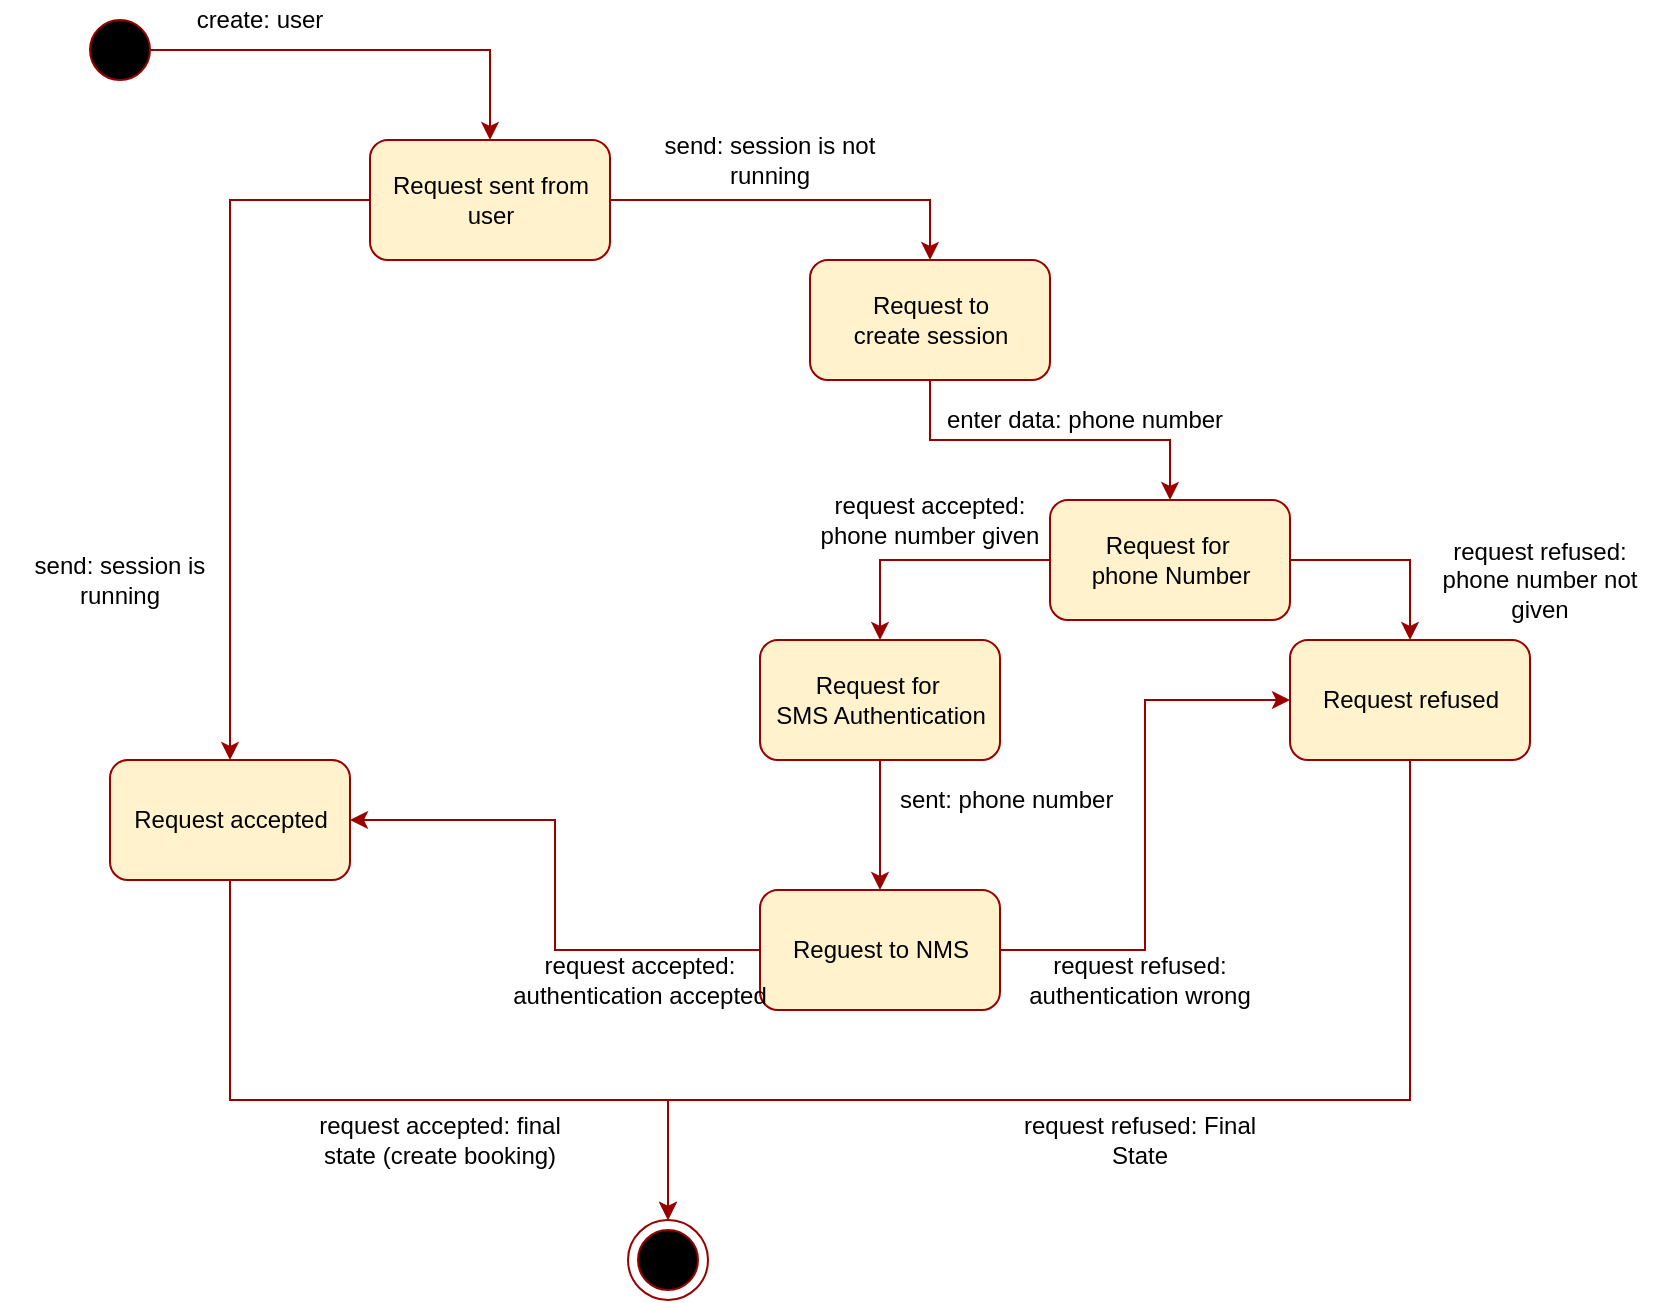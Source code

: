 <mxfile version="13.9.0" type="device"><diagram id="IOYvnLf18YRkv5UihlD5" name="Page-1"><mxGraphModel dx="1014" dy="567" grid="1" gridSize="10" guides="1" tooltips="1" connect="1" arrows="1" fold="1" page="1" pageScale="1" pageWidth="827" pageHeight="1169" math="0" shadow="0"><root><mxCell id="0"/><mxCell id="1" parent="0"/><mxCell id="82LHbA0TZDrWuhAVo5Dp-8" style="edgeStyle=orthogonalEdgeStyle;rounded=0;orthogonalLoop=1;jettySize=auto;html=1;entryX=0.5;entryY=0;entryDx=0;entryDy=0;strokeColor=#990000;" edge="1" parent="1" source="82LHbA0TZDrWuhAVo5Dp-1" target="82LHbA0TZDrWuhAVo5Dp-5"><mxGeometry relative="1" as="geometry"/></mxCell><mxCell id="82LHbA0TZDrWuhAVo5Dp-10" style="edgeStyle=orthogonalEdgeStyle;rounded=0;orthogonalLoop=1;jettySize=auto;html=1;exitX=0;exitY=0.5;exitDx=0;exitDy=0;strokeColor=#990000;" edge="1" parent="1" source="82LHbA0TZDrWuhAVo5Dp-1" target="82LHbA0TZDrWuhAVo5Dp-6"><mxGeometry relative="1" as="geometry"/></mxCell><mxCell id="82LHbA0TZDrWuhAVo5Dp-1" value="Request sent from &lt;br&gt;user" style="html=1;dashed=0;whitespace=wrap;rounded=1;fillColor=#fff2cc;strokeColor=#990000;" vertex="1" parent="1"><mxGeometry x="245" y="150" width="120" height="60" as="geometry"/></mxCell><mxCell id="82LHbA0TZDrWuhAVo5Dp-3" style="edgeStyle=orthogonalEdgeStyle;rounded=0;orthogonalLoop=1;jettySize=auto;html=1;exitX=1;exitY=0.5;exitDx=0;exitDy=0;strokeColor=#990000;" edge="1" parent="1" source="82LHbA0TZDrWuhAVo5Dp-2" target="82LHbA0TZDrWuhAVo5Dp-1"><mxGeometry relative="1" as="geometry"/></mxCell><mxCell id="82LHbA0TZDrWuhAVo5Dp-2" value="" style="shape=ellipse;html=1;dashed=0;whitespace=wrap;aspect=fixed;perimeter=ellipsePerimeter;rounded=1;strokeColor=#990000;strokeWidth=1;fillColor=#000000;" vertex="1" parent="1"><mxGeometry x="105" y="90" width="30" height="30" as="geometry"/></mxCell><mxCell id="82LHbA0TZDrWuhAVo5Dp-4" value="create: user" style="text;html=1;strokeColor=none;fillColor=none;align=center;verticalAlign=middle;whiteSpace=wrap;rounded=0;" vertex="1" parent="1"><mxGeometry x="145" y="80" width="90" height="20" as="geometry"/></mxCell><mxCell id="82LHbA0TZDrWuhAVo5Dp-14" style="edgeStyle=orthogonalEdgeStyle;rounded=0;orthogonalLoop=1;jettySize=auto;html=1;exitX=0.5;exitY=1;exitDx=0;exitDy=0;strokeColor=#990000;" edge="1" parent="1" source="82LHbA0TZDrWuhAVo5Dp-5" target="82LHbA0TZDrWuhAVo5Dp-13"><mxGeometry relative="1" as="geometry"/></mxCell><mxCell id="82LHbA0TZDrWuhAVo5Dp-5" value="Request to &lt;br&gt;create session" style="html=1;dashed=0;whitespace=wrap;rounded=1;fillColor=#fff2cc;strokeColor=#990000;" vertex="1" parent="1"><mxGeometry x="465" y="210" width="120" height="60" as="geometry"/></mxCell><mxCell id="82LHbA0TZDrWuhAVo5Dp-25" style="edgeStyle=orthogonalEdgeStyle;rounded=0;orthogonalLoop=1;jettySize=auto;html=1;exitX=0.5;exitY=1;exitDx=0;exitDy=0;entryX=0.5;entryY=0;entryDx=0;entryDy=0;strokeColor=#990000;" edge="1" parent="1" source="82LHbA0TZDrWuhAVo5Dp-6" target="82LHbA0TZDrWuhAVo5Dp-17"><mxGeometry relative="1" as="geometry"><Array as="points"><mxPoint x="175" y="630"/><mxPoint x="394" y="630"/></Array></mxGeometry></mxCell><mxCell id="82LHbA0TZDrWuhAVo5Dp-6" value="Request accepted" style="html=1;dashed=0;whitespace=wrap;rounded=1;fillColor=#fff2cc;strokeColor=#990000;" vertex="1" parent="1"><mxGeometry x="115" y="460" width="120" height="60" as="geometry"/></mxCell><mxCell id="82LHbA0TZDrWuhAVo5Dp-9" value="send: session is not running" style="text;html=1;strokeColor=none;fillColor=none;align=center;verticalAlign=middle;whiteSpace=wrap;rounded=0;" vertex="1" parent="1"><mxGeometry x="385" y="150" width="120" height="20" as="geometry"/></mxCell><mxCell id="82LHbA0TZDrWuhAVo5Dp-11" value="send: session is running" style="text;html=1;strokeColor=none;fillColor=none;align=center;verticalAlign=middle;whiteSpace=wrap;rounded=0;" vertex="1" parent="1"><mxGeometry x="60" y="360" width="120" height="20" as="geometry"/></mxCell><mxCell id="82LHbA0TZDrWuhAVo5Dp-19" style="edgeStyle=orthogonalEdgeStyle;rounded=0;orthogonalLoop=1;jettySize=auto;html=1;exitX=0;exitY=0.5;exitDx=0;exitDy=0;strokeColor=#990000;" edge="1" parent="1" source="82LHbA0TZDrWuhAVo5Dp-13" target="82LHbA0TZDrWuhAVo5Dp-18"><mxGeometry relative="1" as="geometry"/></mxCell><mxCell id="82LHbA0TZDrWuhAVo5Dp-22" style="edgeStyle=orthogonalEdgeStyle;rounded=0;orthogonalLoop=1;jettySize=auto;html=1;exitX=1;exitY=0.5;exitDx=0;exitDy=0;entryX=0.5;entryY=0;entryDx=0;entryDy=0;strokeColor=#990000;" edge="1" parent="1" source="82LHbA0TZDrWuhAVo5Dp-13" target="82LHbA0TZDrWuhAVo5Dp-21"><mxGeometry relative="1" as="geometry"/></mxCell><mxCell id="82LHbA0TZDrWuhAVo5Dp-13" value="Request for&amp;nbsp;&lt;br&gt;phone Number" style="html=1;dashed=0;whitespace=wrap;rounded=1;fillColor=#fff2cc;strokeColor=#990000;" vertex="1" parent="1"><mxGeometry x="585" y="330" width="120" height="60" as="geometry"/></mxCell><mxCell id="82LHbA0TZDrWuhAVo5Dp-15" value="enter data: phone number" style="text;html=1;strokeColor=none;fillColor=none;align=center;verticalAlign=middle;whiteSpace=wrap;rounded=0;" vertex="1" parent="1"><mxGeometry x="525" y="280" width="155" height="20" as="geometry"/></mxCell><mxCell id="82LHbA0TZDrWuhAVo5Dp-16" value="" style="shape=ellipse;html=1;dashed=0;whitespace=wrap;aspect=fixed;perimeter=ellipsePerimeter;rounded=1;strokeColor=#990000;strokeWidth=1;fillColor=#000000;" vertex="1" parent="1"><mxGeometry x="379" y="695" width="30" height="30" as="geometry"/></mxCell><mxCell id="82LHbA0TZDrWuhAVo5Dp-17" value="" style="shape=ellipse;html=1;dashed=0;whitespace=wrap;aspect=fixed;perimeter=ellipsePerimeter;rounded=1;strokeColor=#990000;strokeWidth=1;fillColor=none;" vertex="1" parent="1"><mxGeometry x="374" y="690" width="40" height="40" as="geometry"/></mxCell><mxCell id="82LHbA0TZDrWuhAVo5Dp-27" style="edgeStyle=orthogonalEdgeStyle;rounded=0;orthogonalLoop=1;jettySize=auto;html=1;exitX=0.5;exitY=1;exitDx=0;exitDy=0;strokeColor=#990000;" edge="1" parent="1" source="82LHbA0TZDrWuhAVo5Dp-18" target="82LHbA0TZDrWuhAVo5Dp-26"><mxGeometry relative="1" as="geometry"/></mxCell><mxCell id="82LHbA0TZDrWuhAVo5Dp-18" value="Request for&amp;nbsp;&lt;br&gt;SMS Authentication" style="html=1;dashed=0;whitespace=wrap;rounded=1;fillColor=#fff2cc;strokeColor=#990000;" vertex="1" parent="1"><mxGeometry x="440" y="400" width="120" height="60" as="geometry"/></mxCell><mxCell id="82LHbA0TZDrWuhAVo5Dp-20" value="request accepted: phone number given" style="text;html=1;strokeColor=none;fillColor=none;align=center;verticalAlign=middle;whiteSpace=wrap;rounded=0;" vertex="1" parent="1"><mxGeometry x="465" y="330" width="120" height="20" as="geometry"/></mxCell><mxCell id="82LHbA0TZDrWuhAVo5Dp-24" style="edgeStyle=orthogonalEdgeStyle;rounded=0;orthogonalLoop=1;jettySize=auto;html=1;exitX=0.5;exitY=1;exitDx=0;exitDy=0;entryX=0.5;entryY=0;entryDx=0;entryDy=0;strokeColor=#990000;" edge="1" parent="1" source="82LHbA0TZDrWuhAVo5Dp-21" target="82LHbA0TZDrWuhAVo5Dp-17"><mxGeometry relative="1" as="geometry"><Array as="points"><mxPoint x="765" y="630"/><mxPoint x="394" y="630"/></Array></mxGeometry></mxCell><mxCell id="82LHbA0TZDrWuhAVo5Dp-21" value="Request refused" style="html=1;dashed=0;whitespace=wrap;rounded=1;fillColor=#fff2cc;strokeColor=#990000;" vertex="1" parent="1"><mxGeometry x="705" y="400" width="120" height="60" as="geometry"/></mxCell><mxCell id="82LHbA0TZDrWuhAVo5Dp-23" value="request refused: phone number not given" style="text;html=1;strokeColor=none;fillColor=none;align=center;verticalAlign=middle;whiteSpace=wrap;rounded=0;" vertex="1" parent="1"><mxGeometry x="770" y="360" width="120" height="20" as="geometry"/></mxCell><mxCell id="82LHbA0TZDrWuhAVo5Dp-33" style="edgeStyle=orthogonalEdgeStyle;rounded=0;orthogonalLoop=1;jettySize=auto;html=1;exitX=1;exitY=0.5;exitDx=0;exitDy=0;entryX=0;entryY=0.5;entryDx=0;entryDy=0;strokeColor=#990000;" edge="1" parent="1" source="82LHbA0TZDrWuhAVo5Dp-26" target="82LHbA0TZDrWuhAVo5Dp-21"><mxGeometry relative="1" as="geometry"/></mxCell><mxCell id="82LHbA0TZDrWuhAVo5Dp-34" style="edgeStyle=orthogonalEdgeStyle;rounded=0;orthogonalLoop=1;jettySize=auto;html=1;exitX=0;exitY=0.5;exitDx=0;exitDy=0;entryX=1;entryY=0.5;entryDx=0;entryDy=0;strokeColor=#990000;" edge="1" parent="1" source="82LHbA0TZDrWuhAVo5Dp-26" target="82LHbA0TZDrWuhAVo5Dp-6"><mxGeometry relative="1" as="geometry"/></mxCell><mxCell id="82LHbA0TZDrWuhAVo5Dp-26" value="Reguest to NMS" style="html=1;dashed=0;whitespace=wrap;rounded=1;fillColor=#fff2cc;strokeColor=#990000;" vertex="1" parent="1"><mxGeometry x="440" y="525" width="120" height="60" as="geometry"/></mxCell><mxCell id="82LHbA0TZDrWuhAVo5Dp-28" value="sent: phone number&amp;nbsp;" style="text;html=1;strokeColor=none;fillColor=none;align=center;verticalAlign=middle;whiteSpace=wrap;rounded=0;" vertex="1" parent="1"><mxGeometry x="505" y="470" width="120" height="20" as="geometry"/></mxCell><mxCell id="82LHbA0TZDrWuhAVo5Dp-35" value="request refused: authentication wrong" style="text;html=1;strokeColor=none;fillColor=none;align=center;verticalAlign=middle;whiteSpace=wrap;rounded=0;" vertex="1" parent="1"><mxGeometry x="560" y="560" width="140" height="20" as="geometry"/></mxCell><mxCell id="82LHbA0TZDrWuhAVo5Dp-36" value="request accepted: authentication accepted" style="text;html=1;strokeColor=none;fillColor=none;align=center;verticalAlign=middle;whiteSpace=wrap;rounded=0;" vertex="1" parent="1"><mxGeometry x="310" y="560" width="140" height="20" as="geometry"/></mxCell><mxCell id="82LHbA0TZDrWuhAVo5Dp-37" value="request accepted: final state (create booking)" style="text;html=1;strokeColor=none;fillColor=none;align=center;verticalAlign=middle;whiteSpace=wrap;rounded=0;" vertex="1" parent="1"><mxGeometry x="210" y="640" width="140" height="20" as="geometry"/></mxCell><mxCell id="82LHbA0TZDrWuhAVo5Dp-38" value="request refused: Final State" style="text;html=1;strokeColor=none;fillColor=none;align=center;verticalAlign=middle;whiteSpace=wrap;rounded=0;" vertex="1" parent="1"><mxGeometry x="560" y="640" width="140" height="20" as="geometry"/></mxCell></root></mxGraphModel></diagram></mxfile>